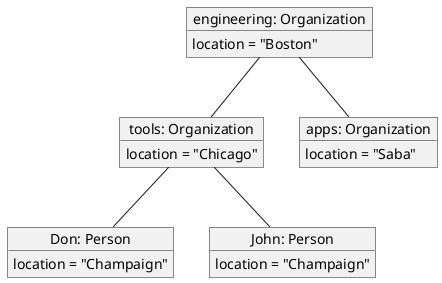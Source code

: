 @startuml

object "engineering: Organization" as eOrganization {
    location = "Boston"
}

object "tools: Organization" as tOrganization {
    location = "Chicago"
}

object "apps: Organization" as aOrganization {
    location = "Saba"
}


object "Don: Person" as dPerson {
    location = "Champaign"
}

object "John: Person" as jPerson {
    location = "Champaign"
}

eOrganization -- tOrganization
eOrganization -- aOrganization

tOrganization -- dPerson
tOrganization -- jPerson

@enduml